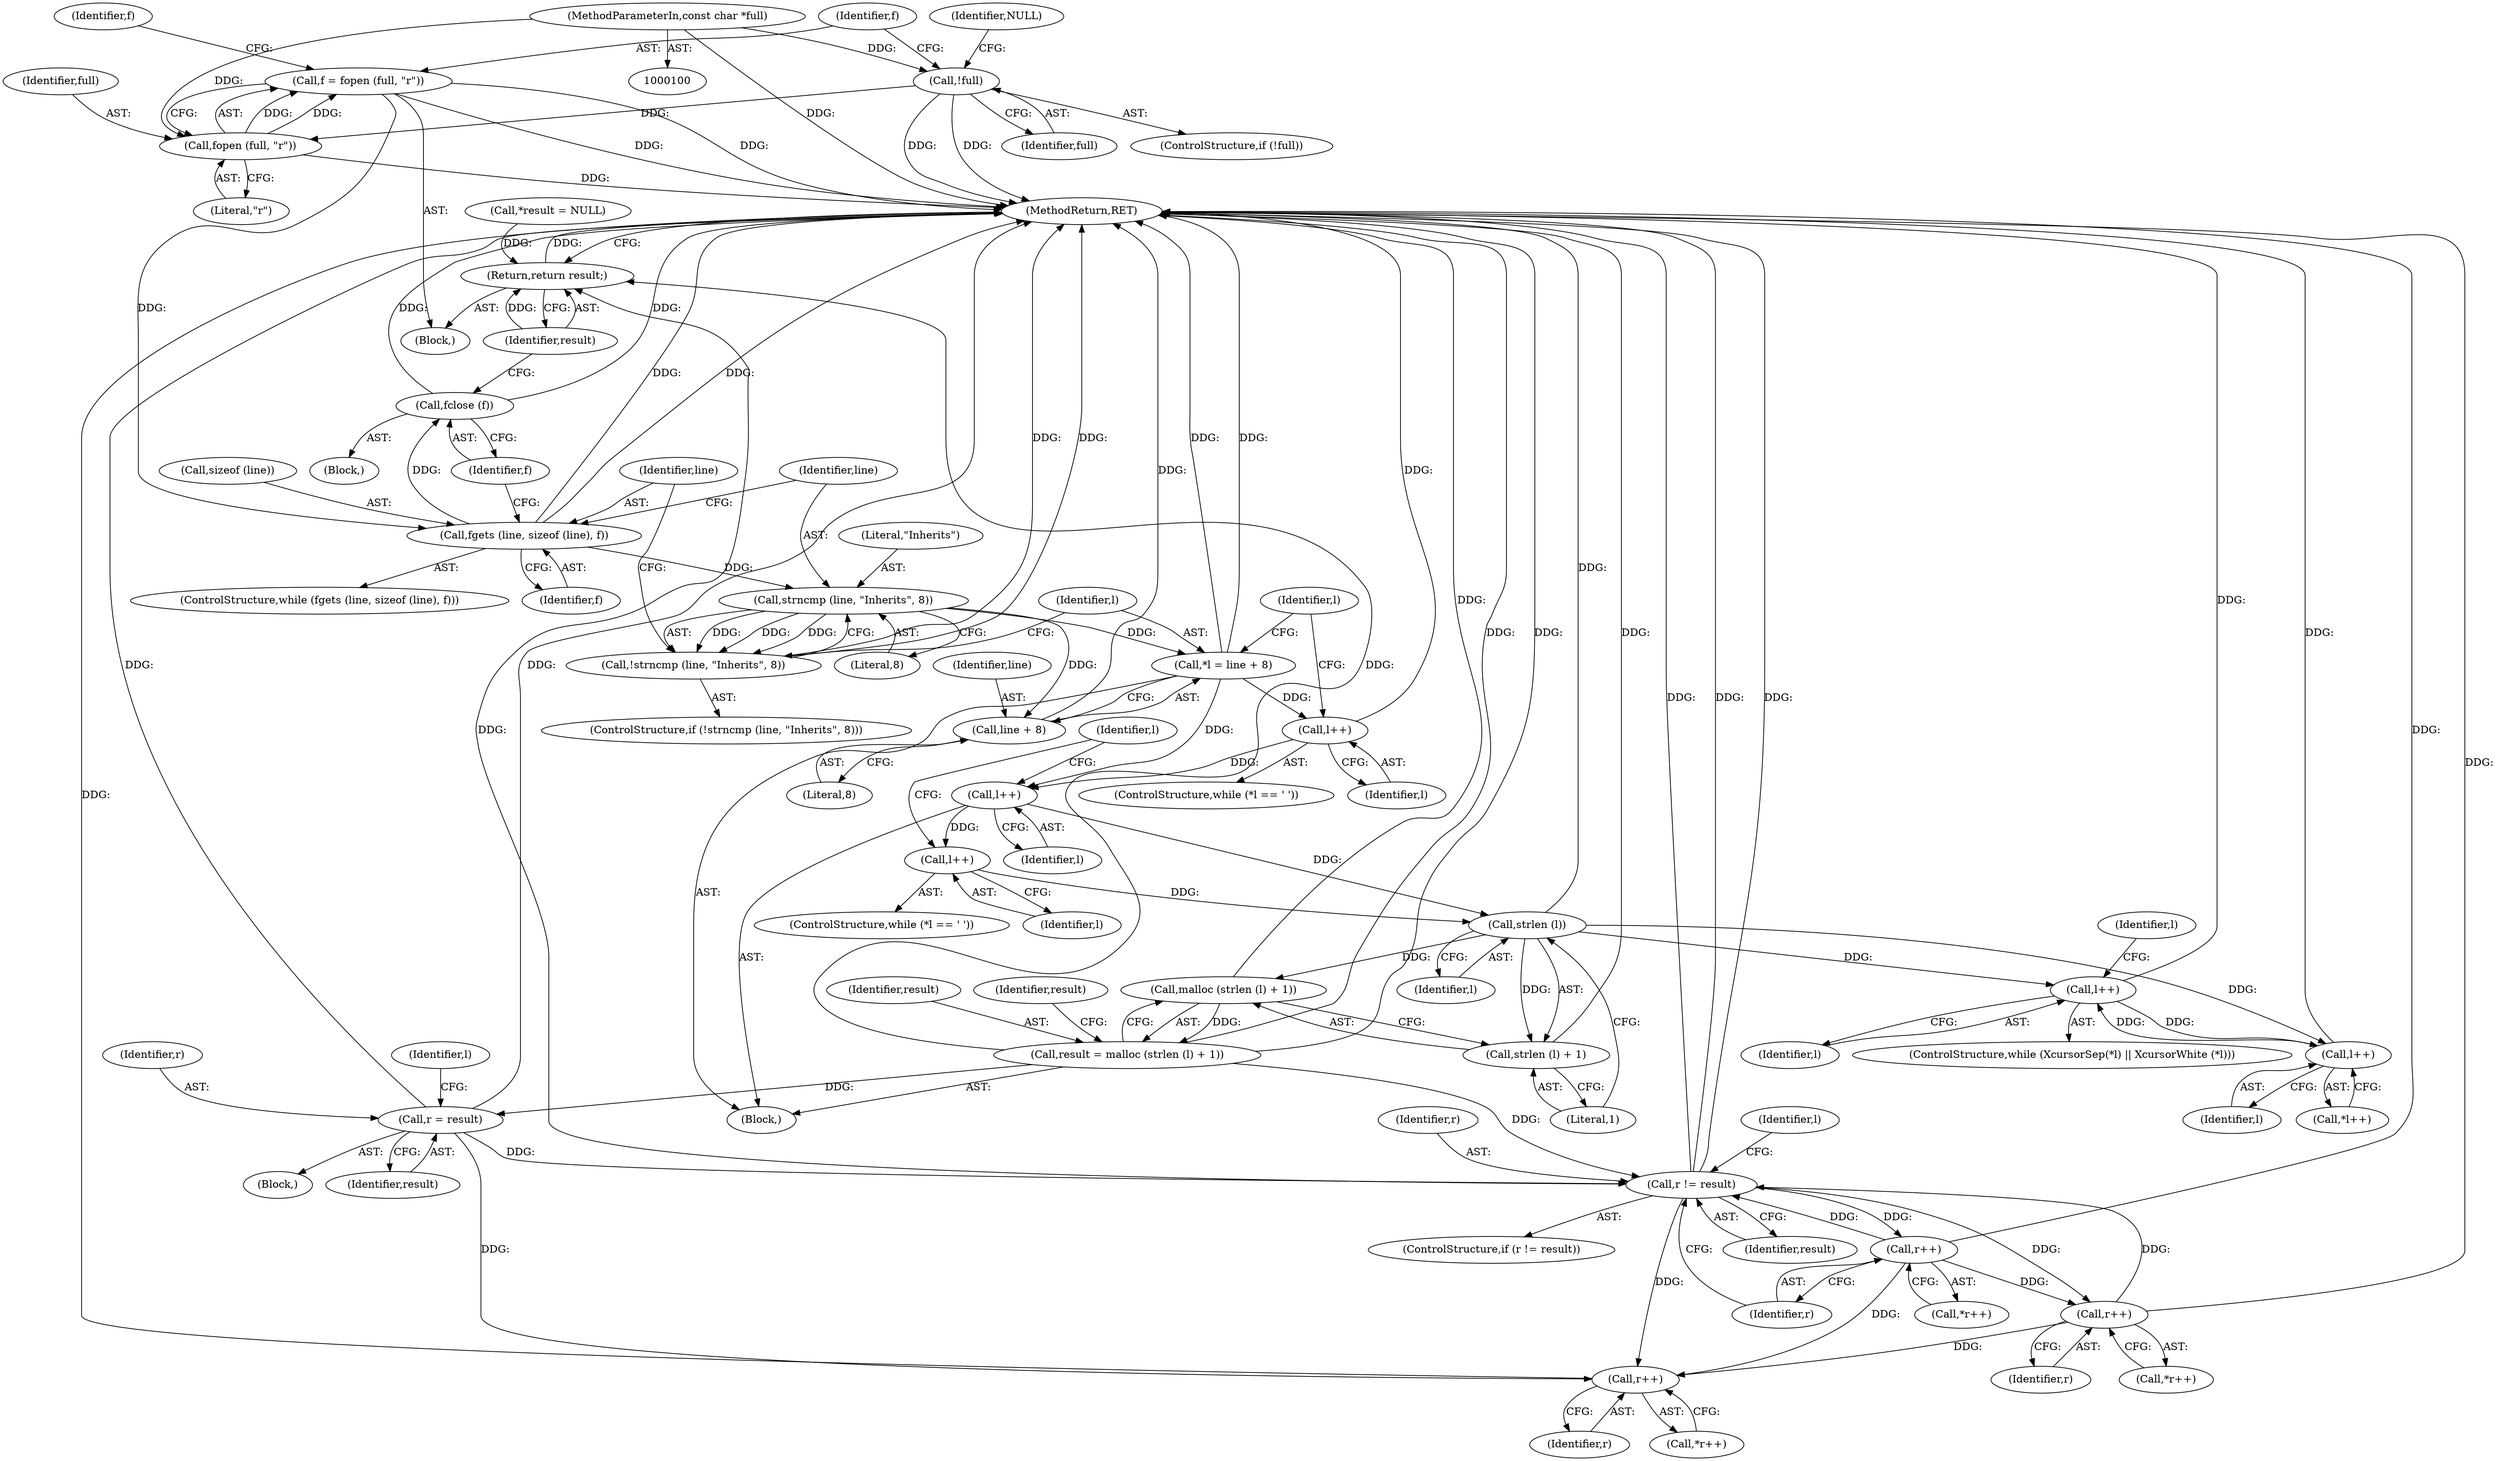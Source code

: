 digraph "0_xcursor_897213f36baf6926daf6d192c709cf627aa5fd05@API" {
"1000114" [label="(Call,f = fopen (full, \"r\"))"];
"1000116" [label="(Call,fopen (full, \"r\"))"];
"1000110" [label="(Call,!full)"];
"1000101" [label="(MethodParameterIn,const char *full)"];
"1000123" [label="(Call,fgets (line, sizeof (line), f))"];
"1000131" [label="(Call,strncmp (line, \"Inherits\", 8))"];
"1000130" [label="(Call,!strncmp (line, \"Inherits\", 8))"];
"1000137" [label="(Call,*l = line + 8)"];
"1000148" [label="(Call,l++)"];
"1000156" [label="(Call,l++)"];
"1000163" [label="(Call,l++)"];
"1000169" [label="(Call,strlen (l))"];
"1000167" [label="(Call,malloc (strlen (l) + 1))"];
"1000165" [label="(Call,result = malloc (strlen (l) + 1))"];
"1000175" [label="(Call,r = result)"];
"1000198" [label="(Call,r != result)"];
"1000203" [label="(Call,r++)"];
"1000221" [label="(Call,r++)"];
"1000228" [label="(Call,r++)"];
"1000234" [label="(Return,return result;)"];
"1000168" [label="(Call,strlen (l) + 1)"];
"1000190" [label="(Call,l++)"];
"1000224" [label="(Call,l++)"];
"1000139" [label="(Call,line + 8)"];
"1000232" [label="(Call,fclose (f))"];
"1000123" [label="(Call,fgets (line, sizeof (line), f))"];
"1000131" [label="(Call,strncmp (line, \"Inherits\", 8))"];
"1000167" [label="(Call,malloc (strlen (l) + 1))"];
"1000182" [label="(ControlStructure,while (XcursorSep(*l) || XcursorWhite (*l)))"];
"1000173" [label="(Identifier,result)"];
"1000169" [label="(Call,strlen (l))"];
"1000117" [label="(Identifier,full)"];
"1000168" [label="(Call,strlen (l) + 1)"];
"1000233" [label="(Identifier,f)"];
"1000137" [label="(Call,*l = line + 8)"];
"1000221" [label="(Call,r++)"];
"1000223" [label="(Call,*l++)"];
"1000111" [label="(Identifier,full)"];
"1000141" [label="(Literal,8)"];
"1000203" [label="(Call,r++)"];
"1000102" [label="(Block,)"];
"1000118" [label="(Literal,\"r\")"];
"1000143" [label="(ControlStructure,while (*l == ' '))"];
"1000204" [label="(Identifier,r)"];
"1000120" [label="(Identifier,f)"];
"1000175" [label="(Call,r = result)"];
"1000191" [label="(Identifier,l)"];
"1000156" [label="(Call,l++)"];
"1000101" [label="(MethodParameterIn,const char *full)"];
"1000198" [label="(Call,r != result)"];
"1000174" [label="(Block,)"];
"1000163" [label="(Call,l++)"];
"1000115" [label="(Identifier,f)"];
"1000125" [label="(Call,sizeof (line))"];
"1000130" [label="(Call,!strncmp (line, \"Inherits\", 8))"];
"1000171" [label="(Literal,1)"];
"1000190" [label="(Call,l++)"];
"1000132" [label="(Identifier,line)"];
"1000224" [label="(Call,l++)"];
"1000220" [label="(Call,*r++)"];
"1000176" [label="(Identifier,r)"];
"1000127" [label="(Identifier,f)"];
"1000165" [label="(Call,result = malloc (strlen (l) + 1))"];
"1000121" [label="(Block,)"];
"1000166" [label="(Identifier,result)"];
"1000134" [label="(Literal,8)"];
"1000135" [label="(Block,)"];
"1000222" [label="(Identifier,r)"];
"1000110" [label="(Call,!full)"];
"1000158" [label="(ControlStructure,while (*l == ' '))"];
"1000114" [label="(Call,f = fopen (full, \"r\"))"];
"1000234" [label="(Return,return result;)"];
"1000209" [label="(Identifier,l)"];
"1000140" [label="(Identifier,line)"];
"1000109" [label="(ControlStructure,if (!full))"];
"1000200" [label="(Identifier,result)"];
"1000113" [label="(Identifier,NULL)"];
"1000177" [label="(Identifier,result)"];
"1000122" [label="(ControlStructure,while (fgets (line, sizeof (line), f)))"];
"1000157" [label="(Identifier,l)"];
"1000202" [label="(Call,*r++)"];
"1000105" [label="(Call,*result = NULL)"];
"1000229" [label="(Identifier,r)"];
"1000139" [label="(Call,line + 8)"];
"1000133" [label="(Literal,\"Inherits\")"];
"1000225" [label="(Identifier,l)"];
"1000170" [label="(Identifier,l)"];
"1000228" [label="(Call,r++)"];
"1000164" [label="(Identifier,l)"];
"1000186" [label="(Identifier,l)"];
"1000149" [label="(Identifier,l)"];
"1000180" [label="(Identifier,l)"];
"1000146" [label="(Identifier,l)"];
"1000116" [label="(Call,fopen (full, \"r\"))"];
"1000236" [label="(MethodReturn,RET)"];
"1000161" [label="(Identifier,l)"];
"1000148" [label="(Call,l++)"];
"1000129" [label="(ControlStructure,if (!strncmp (line, \"Inherits\", 8)))"];
"1000197" [label="(ControlStructure,if (r != result))"];
"1000232" [label="(Call,fclose (f))"];
"1000199" [label="(Identifier,r)"];
"1000227" [label="(Call,*r++)"];
"1000138" [label="(Identifier,l)"];
"1000235" [label="(Identifier,result)"];
"1000124" [label="(Identifier,line)"];
"1000114" -> "1000102"  [label="AST: "];
"1000114" -> "1000116"  [label="CFG: "];
"1000115" -> "1000114"  [label="AST: "];
"1000116" -> "1000114"  [label="AST: "];
"1000120" -> "1000114"  [label="CFG: "];
"1000114" -> "1000236"  [label="DDG: "];
"1000114" -> "1000236"  [label="DDG: "];
"1000116" -> "1000114"  [label="DDG: "];
"1000116" -> "1000114"  [label="DDG: "];
"1000114" -> "1000123"  [label="DDG: "];
"1000116" -> "1000118"  [label="CFG: "];
"1000117" -> "1000116"  [label="AST: "];
"1000118" -> "1000116"  [label="AST: "];
"1000116" -> "1000236"  [label="DDG: "];
"1000110" -> "1000116"  [label="DDG: "];
"1000101" -> "1000116"  [label="DDG: "];
"1000110" -> "1000109"  [label="AST: "];
"1000110" -> "1000111"  [label="CFG: "];
"1000111" -> "1000110"  [label="AST: "];
"1000113" -> "1000110"  [label="CFG: "];
"1000115" -> "1000110"  [label="CFG: "];
"1000110" -> "1000236"  [label="DDG: "];
"1000110" -> "1000236"  [label="DDG: "];
"1000101" -> "1000110"  [label="DDG: "];
"1000101" -> "1000100"  [label="AST: "];
"1000101" -> "1000236"  [label="DDG: "];
"1000123" -> "1000122"  [label="AST: "];
"1000123" -> "1000127"  [label="CFG: "];
"1000124" -> "1000123"  [label="AST: "];
"1000125" -> "1000123"  [label="AST: "];
"1000127" -> "1000123"  [label="AST: "];
"1000132" -> "1000123"  [label="CFG: "];
"1000233" -> "1000123"  [label="CFG: "];
"1000123" -> "1000236"  [label="DDG: "];
"1000123" -> "1000236"  [label="DDG: "];
"1000123" -> "1000131"  [label="DDG: "];
"1000123" -> "1000232"  [label="DDG: "];
"1000131" -> "1000130"  [label="AST: "];
"1000131" -> "1000134"  [label="CFG: "];
"1000132" -> "1000131"  [label="AST: "];
"1000133" -> "1000131"  [label="AST: "];
"1000134" -> "1000131"  [label="AST: "];
"1000130" -> "1000131"  [label="CFG: "];
"1000131" -> "1000130"  [label="DDG: "];
"1000131" -> "1000130"  [label="DDG: "];
"1000131" -> "1000130"  [label="DDG: "];
"1000131" -> "1000137"  [label="DDG: "];
"1000131" -> "1000139"  [label="DDG: "];
"1000130" -> "1000129"  [label="AST: "];
"1000124" -> "1000130"  [label="CFG: "];
"1000138" -> "1000130"  [label="CFG: "];
"1000130" -> "1000236"  [label="DDG: "];
"1000130" -> "1000236"  [label="DDG: "];
"1000137" -> "1000135"  [label="AST: "];
"1000137" -> "1000139"  [label="CFG: "];
"1000138" -> "1000137"  [label="AST: "];
"1000139" -> "1000137"  [label="AST: "];
"1000146" -> "1000137"  [label="CFG: "];
"1000137" -> "1000236"  [label="DDG: "];
"1000137" -> "1000236"  [label="DDG: "];
"1000137" -> "1000148"  [label="DDG: "];
"1000137" -> "1000156"  [label="DDG: "];
"1000148" -> "1000143"  [label="AST: "];
"1000148" -> "1000149"  [label="CFG: "];
"1000149" -> "1000148"  [label="AST: "];
"1000146" -> "1000148"  [label="CFG: "];
"1000148" -> "1000236"  [label="DDG: "];
"1000148" -> "1000156"  [label="DDG: "];
"1000156" -> "1000135"  [label="AST: "];
"1000156" -> "1000157"  [label="CFG: "];
"1000157" -> "1000156"  [label="AST: "];
"1000161" -> "1000156"  [label="CFG: "];
"1000156" -> "1000163"  [label="DDG: "];
"1000156" -> "1000169"  [label="DDG: "];
"1000163" -> "1000158"  [label="AST: "];
"1000163" -> "1000164"  [label="CFG: "];
"1000164" -> "1000163"  [label="AST: "];
"1000161" -> "1000163"  [label="CFG: "];
"1000163" -> "1000169"  [label="DDG: "];
"1000169" -> "1000168"  [label="AST: "];
"1000169" -> "1000170"  [label="CFG: "];
"1000170" -> "1000169"  [label="AST: "];
"1000171" -> "1000169"  [label="CFG: "];
"1000169" -> "1000236"  [label="DDG: "];
"1000169" -> "1000167"  [label="DDG: "];
"1000169" -> "1000168"  [label="DDG: "];
"1000169" -> "1000190"  [label="DDG: "];
"1000169" -> "1000224"  [label="DDG: "];
"1000167" -> "1000165"  [label="AST: "];
"1000167" -> "1000168"  [label="CFG: "];
"1000168" -> "1000167"  [label="AST: "];
"1000165" -> "1000167"  [label="CFG: "];
"1000167" -> "1000236"  [label="DDG: "];
"1000167" -> "1000165"  [label="DDG: "];
"1000165" -> "1000135"  [label="AST: "];
"1000166" -> "1000165"  [label="AST: "];
"1000173" -> "1000165"  [label="CFG: "];
"1000165" -> "1000236"  [label="DDG: "];
"1000165" -> "1000236"  [label="DDG: "];
"1000165" -> "1000175"  [label="DDG: "];
"1000165" -> "1000198"  [label="DDG: "];
"1000165" -> "1000234"  [label="DDG: "];
"1000175" -> "1000174"  [label="AST: "];
"1000175" -> "1000177"  [label="CFG: "];
"1000176" -> "1000175"  [label="AST: "];
"1000177" -> "1000175"  [label="AST: "];
"1000180" -> "1000175"  [label="CFG: "];
"1000175" -> "1000236"  [label="DDG: "];
"1000175" -> "1000236"  [label="DDG: "];
"1000175" -> "1000198"  [label="DDG: "];
"1000175" -> "1000228"  [label="DDG: "];
"1000198" -> "1000197"  [label="AST: "];
"1000198" -> "1000200"  [label="CFG: "];
"1000199" -> "1000198"  [label="AST: "];
"1000200" -> "1000198"  [label="AST: "];
"1000204" -> "1000198"  [label="CFG: "];
"1000209" -> "1000198"  [label="CFG: "];
"1000198" -> "1000236"  [label="DDG: "];
"1000198" -> "1000236"  [label="DDG: "];
"1000198" -> "1000236"  [label="DDG: "];
"1000203" -> "1000198"  [label="DDG: "];
"1000221" -> "1000198"  [label="DDG: "];
"1000198" -> "1000203"  [label="DDG: "];
"1000198" -> "1000221"  [label="DDG: "];
"1000198" -> "1000228"  [label="DDG: "];
"1000198" -> "1000234"  [label="DDG: "];
"1000203" -> "1000202"  [label="AST: "];
"1000203" -> "1000204"  [label="CFG: "];
"1000204" -> "1000203"  [label="AST: "];
"1000202" -> "1000203"  [label="CFG: "];
"1000203" -> "1000236"  [label="DDG: "];
"1000203" -> "1000221"  [label="DDG: "];
"1000203" -> "1000228"  [label="DDG: "];
"1000221" -> "1000220"  [label="AST: "];
"1000221" -> "1000222"  [label="CFG: "];
"1000222" -> "1000221"  [label="AST: "];
"1000220" -> "1000221"  [label="CFG: "];
"1000221" -> "1000236"  [label="DDG: "];
"1000221" -> "1000228"  [label="DDG: "];
"1000228" -> "1000227"  [label="AST: "];
"1000228" -> "1000229"  [label="CFG: "];
"1000229" -> "1000228"  [label="AST: "];
"1000227" -> "1000228"  [label="CFG: "];
"1000228" -> "1000236"  [label="DDG: "];
"1000234" -> "1000102"  [label="AST: "];
"1000234" -> "1000235"  [label="CFG: "];
"1000235" -> "1000234"  [label="AST: "];
"1000236" -> "1000234"  [label="CFG: "];
"1000234" -> "1000236"  [label="DDG: "];
"1000235" -> "1000234"  [label="DDG: "];
"1000105" -> "1000234"  [label="DDG: "];
"1000168" -> "1000171"  [label="CFG: "];
"1000171" -> "1000168"  [label="AST: "];
"1000168" -> "1000236"  [label="DDG: "];
"1000190" -> "1000182"  [label="AST: "];
"1000190" -> "1000191"  [label="CFG: "];
"1000191" -> "1000190"  [label="AST: "];
"1000186" -> "1000190"  [label="CFG: "];
"1000190" -> "1000236"  [label="DDG: "];
"1000224" -> "1000190"  [label="DDG: "];
"1000190" -> "1000224"  [label="DDG: "];
"1000224" -> "1000223"  [label="AST: "];
"1000224" -> "1000225"  [label="CFG: "];
"1000225" -> "1000224"  [label="AST: "];
"1000223" -> "1000224"  [label="CFG: "];
"1000224" -> "1000236"  [label="DDG: "];
"1000139" -> "1000141"  [label="CFG: "];
"1000140" -> "1000139"  [label="AST: "];
"1000141" -> "1000139"  [label="AST: "];
"1000139" -> "1000236"  [label="DDG: "];
"1000232" -> "1000121"  [label="AST: "];
"1000232" -> "1000233"  [label="CFG: "];
"1000233" -> "1000232"  [label="AST: "];
"1000235" -> "1000232"  [label="CFG: "];
"1000232" -> "1000236"  [label="DDG: "];
"1000232" -> "1000236"  [label="DDG: "];
}
